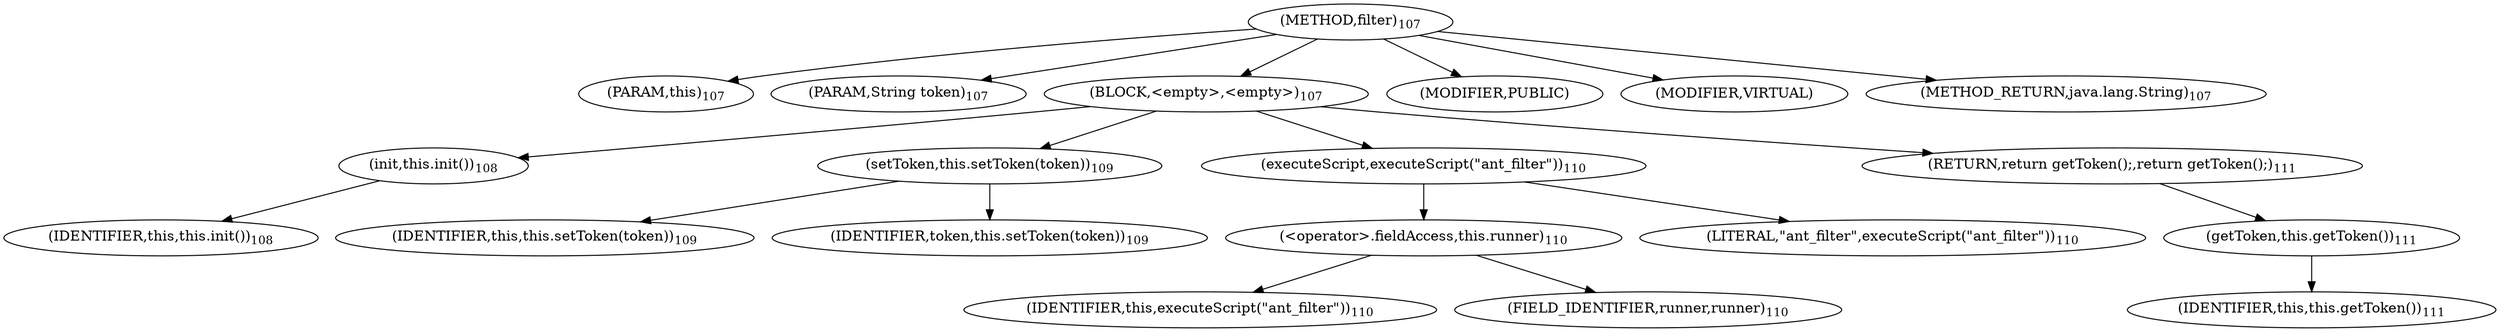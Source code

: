digraph "filter" {  
"99" [label = <(METHOD,filter)<SUB>107</SUB>> ]
"8" [label = <(PARAM,this)<SUB>107</SUB>> ]
"100" [label = <(PARAM,String token)<SUB>107</SUB>> ]
"101" [label = <(BLOCK,&lt;empty&gt;,&lt;empty&gt;)<SUB>107</SUB>> ]
"102" [label = <(init,this.init())<SUB>108</SUB>> ]
"7" [label = <(IDENTIFIER,this,this.init())<SUB>108</SUB>> ]
"103" [label = <(setToken,this.setToken(token))<SUB>109</SUB>> ]
"9" [label = <(IDENTIFIER,this,this.setToken(token))<SUB>109</SUB>> ]
"104" [label = <(IDENTIFIER,token,this.setToken(token))<SUB>109</SUB>> ]
"105" [label = <(executeScript,executeScript(&quot;ant_filter&quot;))<SUB>110</SUB>> ]
"106" [label = <(&lt;operator&gt;.fieldAccess,this.runner)<SUB>110</SUB>> ]
"107" [label = <(IDENTIFIER,this,executeScript(&quot;ant_filter&quot;))<SUB>110</SUB>> ]
"108" [label = <(FIELD_IDENTIFIER,runner,runner)<SUB>110</SUB>> ]
"109" [label = <(LITERAL,&quot;ant_filter&quot;,executeScript(&quot;ant_filter&quot;))<SUB>110</SUB>> ]
"110" [label = <(RETURN,return getToken();,return getToken();)<SUB>111</SUB>> ]
"111" [label = <(getToken,this.getToken())<SUB>111</SUB>> ]
"10" [label = <(IDENTIFIER,this,this.getToken())<SUB>111</SUB>> ]
"112" [label = <(MODIFIER,PUBLIC)> ]
"113" [label = <(MODIFIER,VIRTUAL)> ]
"114" [label = <(METHOD_RETURN,java.lang.String)<SUB>107</SUB>> ]
  "99" -> "8" 
  "99" -> "100" 
  "99" -> "101" 
  "99" -> "112" 
  "99" -> "113" 
  "99" -> "114" 
  "101" -> "102" 
  "101" -> "103" 
  "101" -> "105" 
  "101" -> "110" 
  "102" -> "7" 
  "103" -> "9" 
  "103" -> "104" 
  "105" -> "106" 
  "105" -> "109" 
  "106" -> "107" 
  "106" -> "108" 
  "110" -> "111" 
  "111" -> "10" 
}
